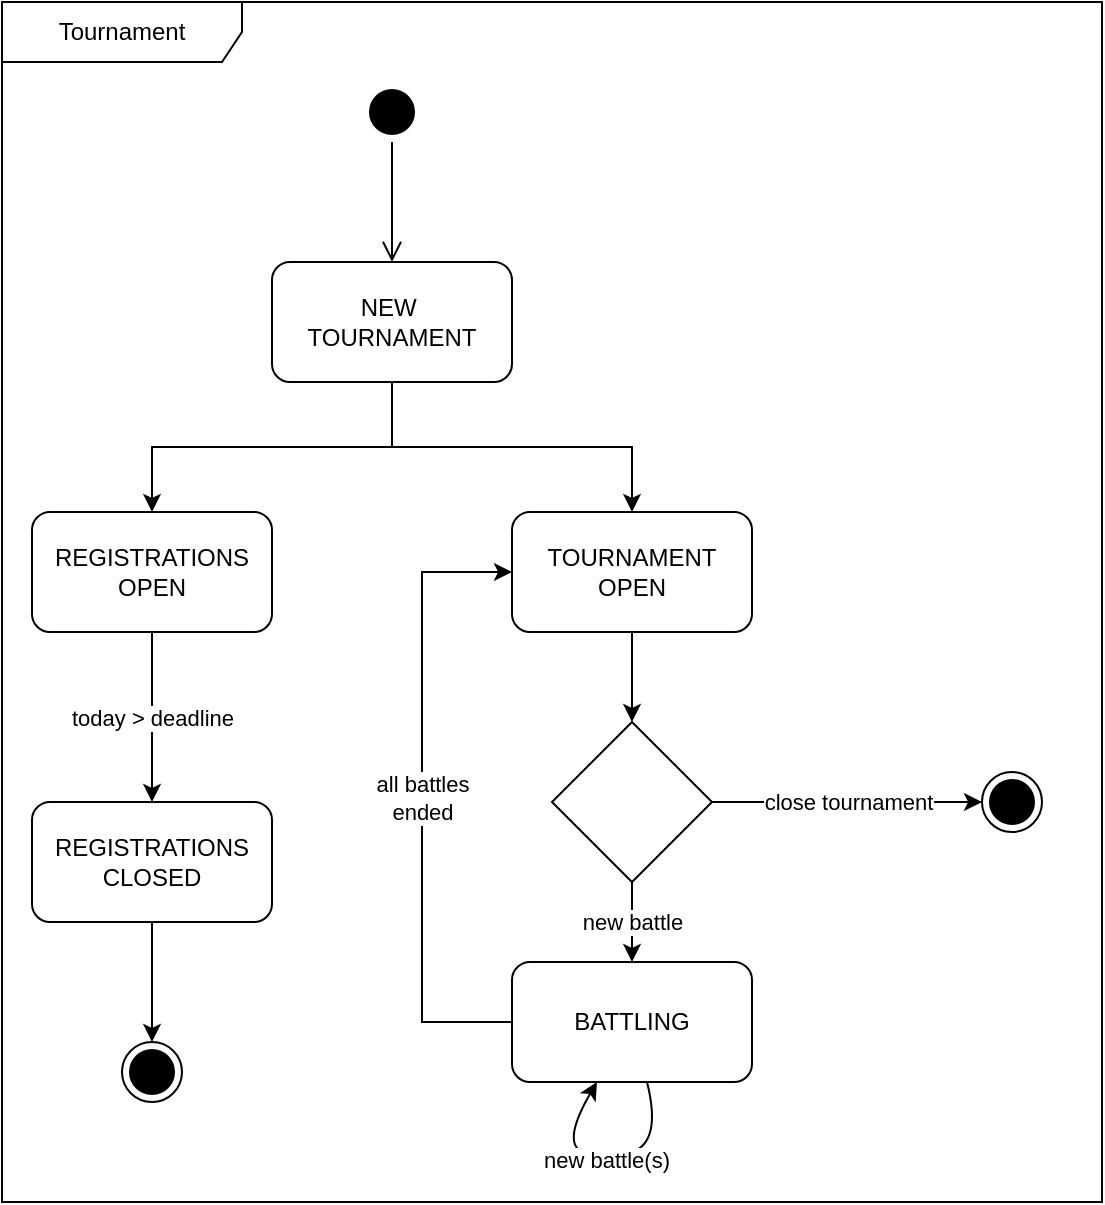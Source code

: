 <mxfile version="22.0.8" type="device" pages="2">
  <diagram name="tournament" id="GsZ2GcmRUfqDDjbctXDf">
    <mxGraphModel dx="1221" dy="737" grid="1" gridSize="10" guides="1" tooltips="1" connect="1" arrows="1" fold="1" page="1" pageScale="1" pageWidth="1654" pageHeight="1169" math="0" shadow="0">
      <root>
        <mxCell id="0" />
        <mxCell id="1" parent="0" />
        <mxCell id="Ewv0v7eT2GeyhWRnm41m-1" value="" style="ellipse;html=1;shape=startState;fillColor=#000000;strokeColor=#000000;" parent="1" vertex="1">
          <mxGeometry x="610" y="340" width="30" height="30" as="geometry" />
        </mxCell>
        <mxCell id="Ewv0v7eT2GeyhWRnm41m-2" value="" style="edgeStyle=orthogonalEdgeStyle;html=1;verticalAlign=bottom;endArrow=open;endSize=8;strokeColor=#000000;rounded=0;" parent="1" source="Ewv0v7eT2GeyhWRnm41m-1" edge="1">
          <mxGeometry relative="1" as="geometry">
            <mxPoint x="625" y="430" as="targetPoint" />
          </mxGeometry>
        </mxCell>
        <mxCell id="Ewv0v7eT2GeyhWRnm41m-24" style="edgeStyle=orthogonalEdgeStyle;rounded=0;orthogonalLoop=1;jettySize=auto;html=1;" parent="1" source="Ewv0v7eT2GeyhWRnm41m-4" target="Ewv0v7eT2GeyhWRnm41m-21" edge="1">
          <mxGeometry relative="1" as="geometry" />
        </mxCell>
        <mxCell id="Ewv0v7eT2GeyhWRnm41m-30" style="edgeStyle=orthogonalEdgeStyle;rounded=0;orthogonalLoop=1;jettySize=auto;html=1;" parent="1" source="Ewv0v7eT2GeyhWRnm41m-4" target="Ewv0v7eT2GeyhWRnm41m-29" edge="1">
          <mxGeometry relative="1" as="geometry" />
        </mxCell>
        <mxCell id="Ewv0v7eT2GeyhWRnm41m-4" value="NEW&amp;nbsp; TOURNAMENT" style="rounded=1;whiteSpace=wrap;html=1;" parent="1" vertex="1">
          <mxGeometry x="565" y="430" width="120" height="60" as="geometry" />
        </mxCell>
        <mxCell id="Ewv0v7eT2GeyhWRnm41m-43" value="today &amp;gt; deadline" style="edgeStyle=orthogonalEdgeStyle;rounded=0;orthogonalLoop=1;jettySize=auto;html=1;" parent="1" source="Ewv0v7eT2GeyhWRnm41m-21" target="Ewv0v7eT2GeyhWRnm41m-23" edge="1">
          <mxGeometry relative="1" as="geometry" />
        </mxCell>
        <mxCell id="Ewv0v7eT2GeyhWRnm41m-21" value="REGISTRATIONS OPEN" style="rounded=1;whiteSpace=wrap;html=1;" parent="1" vertex="1">
          <mxGeometry x="445" y="555" width="120" height="60" as="geometry" />
        </mxCell>
        <mxCell id="Ewv0v7eT2GeyhWRnm41m-45" value="" style="edgeStyle=orthogonalEdgeStyle;rounded=0;orthogonalLoop=1;jettySize=auto;html=1;" parent="1" source="Ewv0v7eT2GeyhWRnm41m-23" target="Ewv0v7eT2GeyhWRnm41m-44" edge="1">
          <mxGeometry relative="1" as="geometry" />
        </mxCell>
        <mxCell id="Ewv0v7eT2GeyhWRnm41m-23" value="REGISTRATIONS CLOSED" style="rounded=1;whiteSpace=wrap;html=1;" parent="1" vertex="1">
          <mxGeometry x="445" y="700" width="120" height="60" as="geometry" />
        </mxCell>
        <mxCell id="Ewv0v7eT2GeyhWRnm41m-33" style="edgeStyle=orthogonalEdgeStyle;rounded=0;orthogonalLoop=1;jettySize=auto;html=1;" parent="1" source="Ewv0v7eT2GeyhWRnm41m-29" target="Ewv0v7eT2GeyhWRnm41m-32" edge="1">
          <mxGeometry relative="1" as="geometry" />
        </mxCell>
        <mxCell id="Ewv0v7eT2GeyhWRnm41m-29" value="TOURNAMENT&lt;br&gt;OPEN" style="rounded=1;whiteSpace=wrap;html=1;" parent="1" vertex="1">
          <mxGeometry x="685" y="555" width="120" height="60" as="geometry" />
        </mxCell>
        <mxCell id="Ewv0v7eT2GeyhWRnm41m-37" value="all battles&lt;br&gt;ended" style="edgeStyle=orthogonalEdgeStyle;rounded=0;orthogonalLoop=1;jettySize=auto;html=1;" parent="1" source="Ewv0v7eT2GeyhWRnm41m-31" target="Ewv0v7eT2GeyhWRnm41m-29" edge="1">
          <mxGeometry relative="1" as="geometry">
            <Array as="points">
              <mxPoint x="640" y="810" />
              <mxPoint x="640" y="585" />
            </Array>
          </mxGeometry>
        </mxCell>
        <mxCell id="Ewv0v7eT2GeyhWRnm41m-31" value="BATTLING" style="rounded=1;whiteSpace=wrap;html=1;" parent="1" vertex="1">
          <mxGeometry x="685" y="780" width="120" height="60" as="geometry" />
        </mxCell>
        <mxCell id="Ewv0v7eT2GeyhWRnm41m-40" value="new battle" style="edgeStyle=orthogonalEdgeStyle;rounded=0;orthogonalLoop=1;jettySize=auto;html=1;" parent="1" source="Ewv0v7eT2GeyhWRnm41m-32" target="Ewv0v7eT2GeyhWRnm41m-31" edge="1">
          <mxGeometry relative="1" as="geometry" />
        </mxCell>
        <mxCell id="Ewv0v7eT2GeyhWRnm41m-42" value="close tournament" style="edgeStyle=orthogonalEdgeStyle;rounded=0;orthogonalLoop=1;jettySize=auto;html=1;" parent="1" source="Ewv0v7eT2GeyhWRnm41m-32" target="Ewv0v7eT2GeyhWRnm41m-41" edge="1">
          <mxGeometry relative="1" as="geometry" />
        </mxCell>
        <mxCell id="Ewv0v7eT2GeyhWRnm41m-32" value="" style="rhombus;whiteSpace=wrap;html=1;" parent="1" vertex="1">
          <mxGeometry x="705" y="660" width="80" height="80" as="geometry" />
        </mxCell>
        <mxCell id="Ewv0v7eT2GeyhWRnm41m-35" value="new battle(s)" style="curved=1;endArrow=classic;html=1;rounded=0;" parent="1" source="Ewv0v7eT2GeyhWRnm41m-31" target="Ewv0v7eT2GeyhWRnm41m-31" edge="1">
          <mxGeometry width="50" height="50" relative="1" as="geometry">
            <mxPoint x="710" y="920" as="sourcePoint" />
            <mxPoint x="760" y="870" as="targetPoint" />
            <Array as="points">
              <mxPoint x="760" y="870" />
              <mxPoint x="730" y="880" />
              <mxPoint x="710" y="870" />
            </Array>
          </mxGeometry>
        </mxCell>
        <mxCell id="Ewv0v7eT2GeyhWRnm41m-41" value="" style="ellipse;html=1;shape=endState;fillColor=#000000;strokeColor=#000000;" parent="1" vertex="1">
          <mxGeometry x="920" y="685" width="30" height="30" as="geometry" />
        </mxCell>
        <mxCell id="Ewv0v7eT2GeyhWRnm41m-44" value="" style="ellipse;html=1;shape=endState;fillColor=#000000;strokeColor=#000000;" parent="1" vertex="1">
          <mxGeometry x="490" y="820" width="30" height="30" as="geometry" />
        </mxCell>
        <mxCell id="qK-n20_cfDlesJin2NyK-2" value="Tournament" style="shape=umlFrame;whiteSpace=wrap;html=1;pointerEvents=0;width=120;height=30;" vertex="1" parent="1">
          <mxGeometry x="430" y="300" width="550" height="600" as="geometry" />
        </mxCell>
      </root>
    </mxGraphModel>
  </diagram>
  <diagram id="IigeOPasQ9OsDa25DfsR" name="Battle (e)">
    <mxGraphModel dx="1221" dy="737" grid="1" gridSize="10" guides="1" tooltips="1" connect="1" arrows="1" fold="1" page="1" pageScale="1" pageWidth="1654" pageHeight="1169" math="0" shadow="0">
      <root>
        <mxCell id="0" />
        <mxCell id="1" parent="0" />
        <mxCell id="w6crWEb7z_BZrqcM5Z6Q-1" value="" style="ellipse;html=1;shape=startState;fillColor=#000000;strokeColor=#ff0000;" vertex="1" parent="1">
          <mxGeometry x="610" y="340" width="30" height="30" as="geometry" />
        </mxCell>
        <mxCell id="w6crWEb7z_BZrqcM5Z6Q-2" value="" style="edgeStyle=orthogonalEdgeStyle;html=1;verticalAlign=bottom;endArrow=open;endSize=8;strokeColor=#ff0000;rounded=0;" edge="1" source="w6crWEb7z_BZrqcM5Z6Q-1" parent="1">
          <mxGeometry relative="1" as="geometry">
            <mxPoint x="625" y="430" as="targetPoint" />
          </mxGeometry>
        </mxCell>
      </root>
    </mxGraphModel>
  </diagram>
</mxfile>
